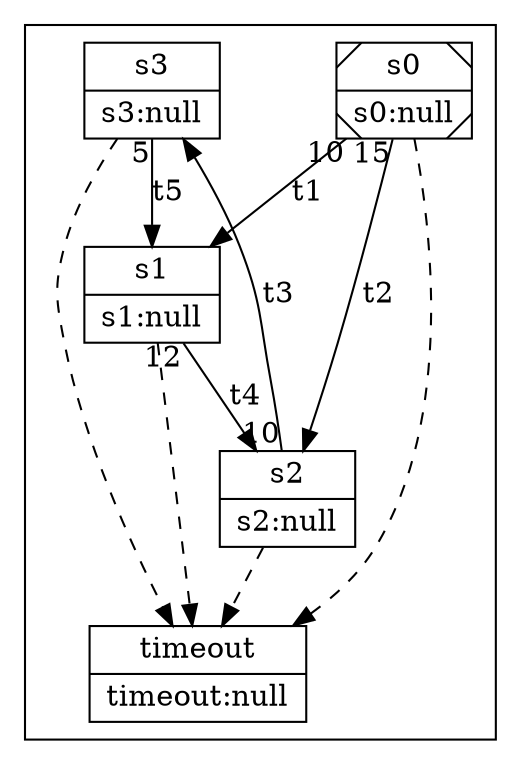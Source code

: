 digraph test {
edge [splines=ortho];
subgraph cluster_0 {
node_00 [shape="record", label="{s3|{s3:null}}", style="filled", fillcolor="white"];
node_00 -> node_03 [label="t5", taillabel="5"];
node_00 -> node_04 [style=dashed];
node_01 [shape="record", label="{s0|{s0:null}}", style="filled,diagonals", fillcolor="white"];
node_01 -> node_03 [label="t1", taillabel="10"];
node_01 -> node_02 [label="t2", taillabel="15"];
node_01 -> node_04 [style=dashed];
node_02 [shape="record", label="{s2|{s2:null}}", style="filled", fillcolor="white"];
node_02 -> node_00 [label="t3", taillabel="10"];
node_02 -> node_04 [style=dashed];
node_03 [shape="record", label="{s1|{s1:null}}", style="filled", fillcolor="white"];
node_03 -> node_02 [label="t4", taillabel="12"];
node_03 -> node_04 [style=dashed];
node_04 [shape="record", label="{timeout|{timeout:null}}", style="filled", fillcolor="white"];
}
}
